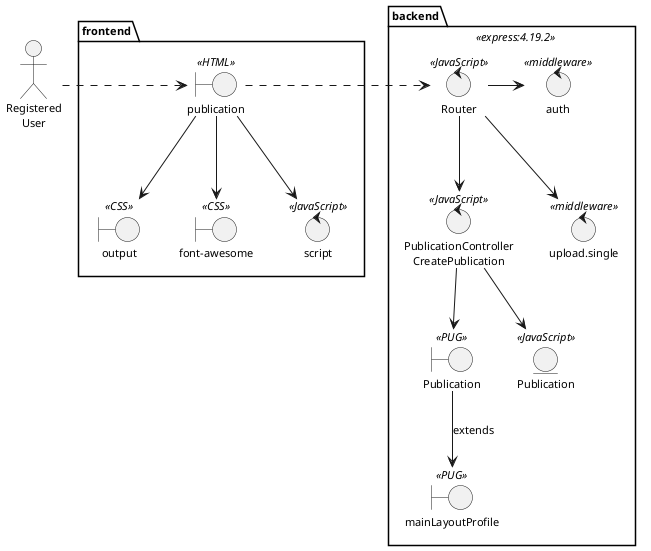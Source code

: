 @startuml
skinparam style strictuml
skinparam defaultTextAlignment center
skinparam defaultFontSize 11

actor "Registered\nUser" as UserReg

' This is a comment on a single line
package backend <<express:4.19.2>>{
    boundary "Publication" as PublicationDetailView << PUG >>
    boundary "mainLayoutProfile" as mainLayoutProfileView << PUG >>
    control "PublicationController\nCreatePublication" as CreatePublicationController << JavaScript >>
    control Router << JavaScript >>
    control auth << middleware >>
    control "upload.single" as uploadSingle << middleware >>
    entity Publication << JavaScript >>
}

package frontend {
    boundary "publication" as PublicationHtml << HTML >>
    boundary "output" as outputCss << CSS >>
    boundary "font-awesome" as fontCss << CSS >>
    control script << JavaScript >>
}

UserReg .r.> PublicationHtml
PublicationHtml -d-> outputCss
PublicationHtml -d-> fontCss
PublicationHtml -d-> script
PublicationHtml .r.> Router
Router -> auth
Router -d-> uploadSingle
Router -d-> CreatePublicationController
CreatePublicationController -d-> PublicationDetailView
CreatePublicationController -d-> Publication
PublicationDetailView -d-> mainLayoutProfileView: extends

@enduml